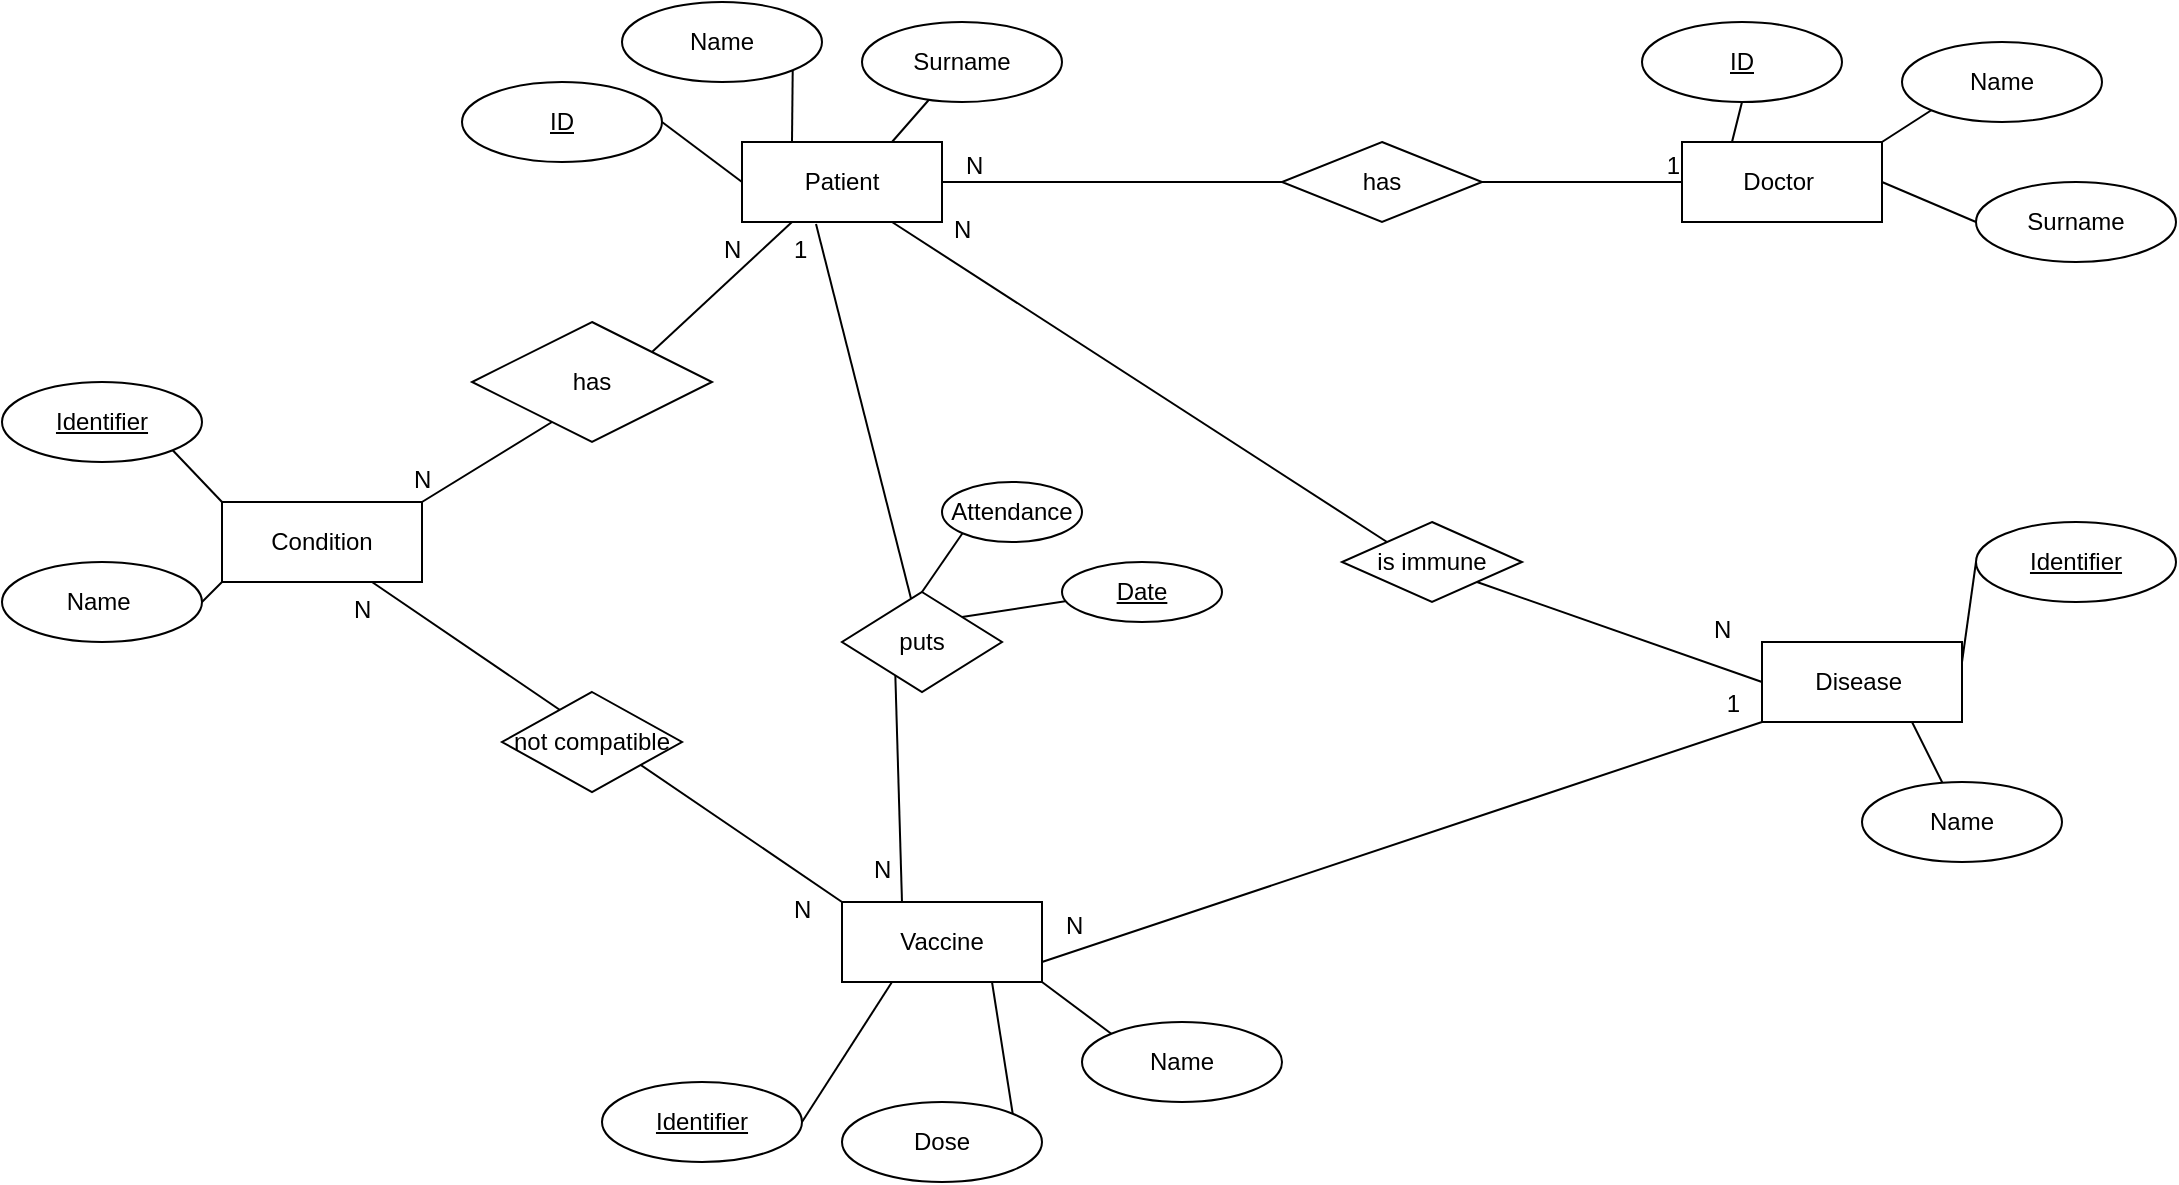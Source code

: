 <mxfile version="21.2.1" type="device">
  <diagram name="Página-1" id="QffRoKn2v6kGI1axIqOQ">
    <mxGraphModel dx="2099" dy="969" grid="1" gridSize="10" guides="1" tooltips="1" connect="1" arrows="1" fold="1" page="1" pageScale="1" pageWidth="827" pageHeight="1169" math="0" shadow="0">
      <root>
        <mxCell id="0" />
        <mxCell id="1" parent="0" />
        <mxCell id="7POUdR2TWD89Ey3vMJYg-50" value="" style="shape=link;html=1;rounded=0;entryX=0;entryY=1;entryDx=0;entryDy=0;width=0;exitX=1;exitY=0.75;exitDx=0;exitDy=0;" parent="1" source="7POUdR2TWD89Ey3vMJYg-3" target="7POUdR2TWD89Ey3vMJYg-4" edge="1">
          <mxGeometry relative="1" as="geometry">
            <mxPoint x="230" y="370" as="sourcePoint" />
            <mxPoint x="390" y="370" as="targetPoint" />
          </mxGeometry>
        </mxCell>
        <mxCell id="7POUdR2TWD89Ey3vMJYg-51" value="N" style="resizable=0;html=1;whiteSpace=wrap;align=left;verticalAlign=bottom;" parent="7POUdR2TWD89Ey3vMJYg-50" connectable="0" vertex="1">
          <mxGeometry x="-1" relative="1" as="geometry">
            <mxPoint x="10" y="-10" as="offset" />
          </mxGeometry>
        </mxCell>
        <mxCell id="7POUdR2TWD89Ey3vMJYg-52" value="1" style="resizable=0;html=1;whiteSpace=wrap;align=right;verticalAlign=bottom;" parent="7POUdR2TWD89Ey3vMJYg-50" connectable="0" vertex="1">
          <mxGeometry x="1" relative="1" as="geometry">
            <mxPoint x="-10" as="offset" />
          </mxGeometry>
        </mxCell>
        <mxCell id="7POUdR2TWD89Ey3vMJYg-1" value="Doctor&amp;nbsp;" style="whiteSpace=wrap;html=1;align=center;" parent="1" vertex="1">
          <mxGeometry x="580" y="170" width="100" height="40" as="geometry" />
        </mxCell>
        <mxCell id="7POUdR2TWD89Ey3vMJYg-2" value="Patient" style="whiteSpace=wrap;html=1;align=center;" parent="1" vertex="1">
          <mxGeometry x="110" y="170" width="100" height="40" as="geometry" />
        </mxCell>
        <mxCell id="7POUdR2TWD89Ey3vMJYg-3" value="Vaccine" style="whiteSpace=wrap;html=1;align=center;" parent="1" vertex="1">
          <mxGeometry x="160" y="550" width="100" height="40" as="geometry" />
        </mxCell>
        <mxCell id="7POUdR2TWD89Ey3vMJYg-4" value="Disease&amp;nbsp;" style="whiteSpace=wrap;html=1;align=center;" parent="1" vertex="1">
          <mxGeometry x="620" y="420" width="100" height="40" as="geometry" />
        </mxCell>
        <mxCell id="7POUdR2TWD89Ey3vMJYg-5" value="Condition" style="whiteSpace=wrap;html=1;align=center;" parent="1" vertex="1">
          <mxGeometry x="-150" y="350" width="100" height="40" as="geometry" />
        </mxCell>
        <mxCell id="7POUdR2TWD89Ey3vMJYg-6" value="ID" style="ellipse;whiteSpace=wrap;html=1;align=center;fontStyle=4;" parent="1" vertex="1">
          <mxGeometry x="-30" y="140" width="100" height="40" as="geometry" />
        </mxCell>
        <mxCell id="7POUdR2TWD89Ey3vMJYg-7" value="Name" style="ellipse;whiteSpace=wrap;html=1;align=center;" parent="1" vertex="1">
          <mxGeometry x="50" y="100" width="100" height="40" as="geometry" />
        </mxCell>
        <mxCell id="7POUdR2TWD89Ey3vMJYg-8" value="Surname" style="ellipse;whiteSpace=wrap;html=1;align=center;" parent="1" vertex="1">
          <mxGeometry x="170" y="110" width="100" height="40" as="geometry" />
        </mxCell>
        <mxCell id="7POUdR2TWD89Ey3vMJYg-9" value="&lt;u&gt;Identifier&lt;/u&gt;" style="ellipse;whiteSpace=wrap;html=1;align=center;" parent="1" vertex="1">
          <mxGeometry x="727" y="360" width="100" height="40" as="geometry" />
        </mxCell>
        <mxCell id="7POUdR2TWD89Ey3vMJYg-10" value="Name" style="ellipse;whiteSpace=wrap;html=1;align=center;" parent="1" vertex="1">
          <mxGeometry x="690" y="120" width="100" height="40" as="geometry" />
        </mxCell>
        <mxCell id="7POUdR2TWD89Ey3vMJYg-11" value="ID" style="ellipse;whiteSpace=wrap;html=1;align=center;fontStyle=4;" parent="1" vertex="1">
          <mxGeometry x="560" y="110" width="100" height="40" as="geometry" />
        </mxCell>
        <mxCell id="7POUdR2TWD89Ey3vMJYg-12" value="Dose" style="ellipse;whiteSpace=wrap;html=1;align=center;" parent="1" vertex="1">
          <mxGeometry x="160" y="650" width="100" height="40" as="geometry" />
        </mxCell>
        <mxCell id="7POUdR2TWD89Ey3vMJYg-13" value="Surname" style="ellipse;whiteSpace=wrap;html=1;align=center;" parent="1" vertex="1">
          <mxGeometry x="727" y="190" width="100" height="40" as="geometry" />
        </mxCell>
        <mxCell id="7POUdR2TWD89Ey3vMJYg-14" value="Identifier" style="ellipse;whiteSpace=wrap;html=1;align=center;fontStyle=4;" parent="1" vertex="1">
          <mxGeometry x="40" y="640" width="100" height="40" as="geometry" />
        </mxCell>
        <mxCell id="7POUdR2TWD89Ey3vMJYg-21" value="" style="shape=link;html=1;rounded=0;width=0;entryX=0;entryY=0.5;entryDx=0;entryDy=0;" parent="1" source="7POUdR2TWD89Ey3vMJYg-17" target="7POUdR2TWD89Ey3vMJYg-1" edge="1">
          <mxGeometry relative="1" as="geometry">
            <mxPoint x="300" y="219.5" as="sourcePoint" />
            <mxPoint x="460" y="219.5" as="targetPoint" />
            <Array as="points">
              <mxPoint x="520" y="190" />
            </Array>
          </mxGeometry>
        </mxCell>
        <mxCell id="7POUdR2TWD89Ey3vMJYg-23" value="1" style="resizable=0;html=1;whiteSpace=wrap;align=right;verticalAlign=bottom;" parent="7POUdR2TWD89Ey3vMJYg-21" connectable="0" vertex="1">
          <mxGeometry x="1" relative="1" as="geometry" />
        </mxCell>
        <mxCell id="7POUdR2TWD89Ey3vMJYg-24" value="" style="shape=link;html=1;rounded=0;width=0;entryX=0;entryY=0.5;entryDx=0;entryDy=0;exitX=1;exitY=0.5;exitDx=0;exitDy=0;" parent="1" source="7POUdR2TWD89Ey3vMJYg-2" target="7POUdR2TWD89Ey3vMJYg-17" edge="1">
          <mxGeometry relative="1" as="geometry">
            <mxPoint x="300" y="219.5" as="sourcePoint" />
            <mxPoint x="560" y="220" as="targetPoint" />
            <Array as="points" />
          </mxGeometry>
        </mxCell>
        <mxCell id="7POUdR2TWD89Ey3vMJYg-25" value="N" style="resizable=0;html=1;whiteSpace=wrap;align=left;verticalAlign=bottom;" parent="7POUdR2TWD89Ey3vMJYg-24" connectable="0" vertex="1">
          <mxGeometry x="-1" relative="1" as="geometry">
            <mxPoint x="10" as="offset" />
          </mxGeometry>
        </mxCell>
        <mxCell id="7POUdR2TWD89Ey3vMJYg-17" value="has" style="shape=rhombus;perimeter=rhombusPerimeter;whiteSpace=wrap;html=1;align=center;" parent="1" vertex="1">
          <mxGeometry x="380" y="170" width="100" height="40" as="geometry" />
        </mxCell>
        <mxCell id="7POUdR2TWD89Ey3vMJYg-28" value="is immune" style="shape=rhombus;perimeter=rhombusPerimeter;whiteSpace=wrap;html=1;align=center;" parent="1" vertex="1">
          <mxGeometry x="410" y="360" width="90" height="40" as="geometry" />
        </mxCell>
        <mxCell id="7POUdR2TWD89Ey3vMJYg-31" value="" style="endArrow=none;html=1;rounded=0;exitX=0.25;exitY=0;exitDx=0;exitDy=0;entryX=1;entryY=1;entryDx=0;entryDy=0;" parent="1" source="7POUdR2TWD89Ey3vMJYg-2" target="7POUdR2TWD89Ey3vMJYg-7" edge="1">
          <mxGeometry relative="1" as="geometry">
            <mxPoint x="330" y="380" as="sourcePoint" />
            <mxPoint x="490" y="380" as="targetPoint" />
            <Array as="points" />
          </mxGeometry>
        </mxCell>
        <mxCell id="7POUdR2TWD89Ey3vMJYg-32" value="" style="endArrow=none;html=1;rounded=0;exitX=0.75;exitY=0;exitDx=0;exitDy=0;" parent="1" source="7POUdR2TWD89Ey3vMJYg-2" target="7POUdR2TWD89Ey3vMJYg-8" edge="1">
          <mxGeometry relative="1" as="geometry">
            <mxPoint x="260" y="210" as="sourcePoint" />
            <mxPoint x="205" y="174" as="targetPoint" />
          </mxGeometry>
        </mxCell>
        <mxCell id="7POUdR2TWD89Ey3vMJYg-33" value="" style="endArrow=none;html=1;rounded=0;exitX=0;exitY=0.5;exitDx=0;exitDy=0;entryX=1;entryY=0.5;entryDx=0;entryDy=0;" parent="1" source="7POUdR2TWD89Ey3vMJYg-2" target="7POUdR2TWD89Ey3vMJYg-6" edge="1">
          <mxGeometry relative="1" as="geometry">
            <mxPoint x="285" y="210" as="sourcePoint" />
            <mxPoint x="288" y="180" as="targetPoint" />
          </mxGeometry>
        </mxCell>
        <mxCell id="7POUdR2TWD89Ey3vMJYg-34" value="" style="endArrow=none;html=1;rounded=0;exitX=0.25;exitY=1;exitDx=0;exitDy=0;entryX=1;entryY=0.5;entryDx=0;entryDy=0;" parent="1" source="7POUdR2TWD89Ey3vMJYg-3" target="7POUdR2TWD89Ey3vMJYg-14" edge="1">
          <mxGeometry relative="1" as="geometry">
            <mxPoint x="210" y="230" as="sourcePoint" />
            <mxPoint x="180" y="220" as="targetPoint" />
          </mxGeometry>
        </mxCell>
        <mxCell id="7POUdR2TWD89Ey3vMJYg-35" value="" style="endArrow=none;html=1;rounded=0;exitX=0.75;exitY=1;exitDx=0;exitDy=0;entryX=1;entryY=0;entryDx=0;entryDy=0;" parent="1" source="7POUdR2TWD89Ey3vMJYg-3" target="7POUdR2TWD89Ey3vMJYg-12" edge="1">
          <mxGeometry relative="1" as="geometry">
            <mxPoint x="140" y="350" as="sourcePoint" />
            <mxPoint x="130" y="340" as="targetPoint" />
          </mxGeometry>
        </mxCell>
        <mxCell id="7POUdR2TWD89Ey3vMJYg-37" value="" style="endArrow=none;html=1;rounded=0;exitX=0.25;exitY=0;exitDx=0;exitDy=0;entryX=0.5;entryY=1;entryDx=0;entryDy=0;" parent="1" source="7POUdR2TWD89Ey3vMJYg-1" target="7POUdR2TWD89Ey3vMJYg-11" edge="1">
          <mxGeometry relative="1" as="geometry">
            <mxPoint x="235" y="210" as="sourcePoint" />
            <mxPoint x="205" y="174" as="targetPoint" />
          </mxGeometry>
        </mxCell>
        <mxCell id="7POUdR2TWD89Ey3vMJYg-38" value="" style="endArrow=none;html=1;rounded=0;exitX=1;exitY=0;exitDx=0;exitDy=0;entryX=0;entryY=1;entryDx=0;entryDy=0;" parent="1" source="7POUdR2TWD89Ey3vMJYg-1" target="7POUdR2TWD89Ey3vMJYg-10" edge="1">
          <mxGeometry relative="1" as="geometry">
            <mxPoint x="595" y="210" as="sourcePoint" />
            <mxPoint x="590" y="190" as="targetPoint" />
          </mxGeometry>
        </mxCell>
        <mxCell id="7POUdR2TWD89Ey3vMJYg-39" value="" style="endArrow=none;html=1;rounded=0;exitX=1;exitY=0.5;exitDx=0;exitDy=0;entryX=0;entryY=0.5;entryDx=0;entryDy=0;" parent="1" source="7POUdR2TWD89Ey3vMJYg-1" target="7POUdR2TWD89Ey3vMJYg-13" edge="1">
          <mxGeometry relative="1" as="geometry">
            <mxPoint x="670" y="210" as="sourcePoint" />
            <mxPoint x="675" y="220" as="targetPoint" />
          </mxGeometry>
        </mxCell>
        <mxCell id="7POUdR2TWD89Ey3vMJYg-40" value="" style="endArrow=none;html=1;rounded=0;exitX=1;exitY=0.25;exitDx=0;exitDy=0;entryX=0;entryY=0.5;entryDx=0;entryDy=0;" parent="1" source="7POUdR2TWD89Ey3vMJYg-4" target="7POUdR2TWD89Ey3vMJYg-9" edge="1">
          <mxGeometry relative="1" as="geometry">
            <mxPoint x="670" y="230" as="sourcePoint" />
            <mxPoint x="690" y="240" as="targetPoint" />
          </mxGeometry>
        </mxCell>
        <mxCell id="7POUdR2TWD89Ey3vMJYg-43" value="" style="endArrow=none;html=1;rounded=0;entryX=0.75;entryY=1;entryDx=0;entryDy=0;exitX=0;exitY=0;exitDx=0;exitDy=0;" parent="1" source="7POUdR2TWD89Ey3vMJYg-28" target="7POUdR2TWD89Ey3vMJYg-2" edge="1">
          <mxGeometry relative="1" as="geometry">
            <mxPoint x="330" y="380" as="sourcePoint" />
            <mxPoint x="270" y="250" as="targetPoint" />
          </mxGeometry>
        </mxCell>
        <mxCell id="7POUdR2TWD89Ey3vMJYg-45" value="" style="endArrow=none;html=1;rounded=0;entryX=0;entryY=0.5;entryDx=0;entryDy=0;exitX=1;exitY=1;exitDx=0;exitDy=0;" parent="1" source="7POUdR2TWD89Ey3vMJYg-28" target="7POUdR2TWD89Ey3vMJYg-4" edge="1">
          <mxGeometry relative="1" as="geometry">
            <mxPoint x="323" y="330" as="sourcePoint" />
            <mxPoint x="240" y="370" as="targetPoint" />
          </mxGeometry>
        </mxCell>
        <mxCell id="7POUdR2TWD89Ey3vMJYg-65" value="" style="endArrow=none;html=1;rounded=0;exitX=1;exitY=0;exitDx=0;exitDy=0;entryX=0.5;entryY=1;entryDx=0;entryDy=0;" parent="1" source="7POUdR2TWD89Ey3vMJYg-59" edge="1">
          <mxGeometry relative="1" as="geometry">
            <mxPoint x="330" y="420" as="sourcePoint" />
            <mxPoint x="302" y="395" as="targetPoint" />
          </mxGeometry>
        </mxCell>
        <mxCell id="7POUdR2TWD89Ey3vMJYg-76" value="N" style="text;strokeColor=none;fillColor=none;spacingLeft=4;spacingRight=4;overflow=hidden;rotatable=0;points=[[0,0.5],[1,0.5]];portConstraint=eastwest;fontSize=12;whiteSpace=wrap;html=1;" parent="1" vertex="1">
          <mxGeometry x="-90" y="390" width="40" height="30" as="geometry" />
        </mxCell>
        <mxCell id="7POUdR2TWD89Ey3vMJYg-81" value="" style="endArrow=none;html=1;rounded=0;exitX=0.25;exitY=1;exitDx=0;exitDy=0;" parent="1" source="7POUdR2TWD89Ey3vMJYg-59" edge="1">
          <mxGeometry relative="1" as="geometry">
            <mxPoint x="330" y="420" as="sourcePoint" />
            <mxPoint x="190" y="550" as="targetPoint" />
          </mxGeometry>
        </mxCell>
        <mxCell id="7POUdR2TWD89Ey3vMJYg-82" value="" style="endArrow=none;html=1;rounded=0;exitX=0.37;exitY=1.025;exitDx=0;exitDy=0;exitPerimeter=0;" parent="1" source="7POUdR2TWD89Ey3vMJYg-2" target="7POUdR2TWD89Ey3vMJYg-59" edge="1">
          <mxGeometry relative="1" as="geometry">
            <mxPoint x="205" y="270" as="sourcePoint" />
            <mxPoint x="225" y="540" as="targetPoint" />
          </mxGeometry>
        </mxCell>
        <mxCell id="7POUdR2TWD89Ey3vMJYg-59" value="puts" style="shape=rhombus;perimeter=rhombusPerimeter;whiteSpace=wrap;html=1;align=center;" parent="1" vertex="1">
          <mxGeometry x="160" y="395" width="80" height="50" as="geometry" />
        </mxCell>
        <mxCell id="7POUdR2TWD89Ey3vMJYg-85" value="N" style="text;strokeColor=none;fillColor=none;spacingLeft=4;spacingRight=4;overflow=hidden;rotatable=0;points=[[0,0.5],[1,0.5]];portConstraint=eastwest;fontSize=12;whiteSpace=wrap;html=1;" parent="1" vertex="1">
          <mxGeometry x="170" y="520" width="20" height="30" as="geometry" />
        </mxCell>
        <mxCell id="7POUdR2TWD89Ey3vMJYg-86" value="1" style="text;strokeColor=none;fillColor=none;spacingLeft=4;spacingRight=4;overflow=hidden;rotatable=0;points=[[0,0.5],[1,0.5]];portConstraint=eastwest;fontSize=12;whiteSpace=wrap;html=1;" parent="1" vertex="1">
          <mxGeometry x="130" y="210" width="20" height="30" as="geometry" />
        </mxCell>
        <mxCell id="7POUdR2TWD89Ey3vMJYg-89" value="&lt;u&gt;Identifier&lt;/u&gt;" style="ellipse;whiteSpace=wrap;html=1;align=center;" parent="1" vertex="1">
          <mxGeometry x="-260" y="290" width="100" height="40" as="geometry" />
        </mxCell>
        <mxCell id="7POUdR2TWD89Ey3vMJYg-90" value="" style="endArrow=none;html=1;rounded=0;exitX=1;exitY=1;exitDx=0;exitDy=0;entryX=0;entryY=0;entryDx=0;entryDy=0;" parent="1" source="7POUdR2TWD89Ey3vMJYg-89" target="7POUdR2TWD89Ey3vMJYg-5" edge="1">
          <mxGeometry relative="1" as="geometry">
            <mxPoint x="80" y="420" as="sourcePoint" />
            <mxPoint x="240" y="420" as="targetPoint" />
          </mxGeometry>
        </mxCell>
        <mxCell id="7POUdR2TWD89Ey3vMJYg-92" value="" style="endArrow=none;html=1;rounded=0;exitX=0.75;exitY=1;exitDx=0;exitDy=0;entryX=0;entryY=0;entryDx=0;entryDy=0;" parent="1" source="7POUdR2TWD89Ey3vMJYg-5" target="7POUdR2TWD89Ey3vMJYg-3" edge="1">
          <mxGeometry relative="1" as="geometry">
            <mxPoint x="-75" y="390" as="sourcePoint" />
            <mxPoint x="140" y="550" as="targetPoint" />
          </mxGeometry>
        </mxCell>
        <mxCell id="7POUdR2TWD89Ey3vMJYg-71" value="not compatible" style="shape=rhombus;perimeter=rhombusPerimeter;whiteSpace=wrap;html=1;align=center;" parent="1" vertex="1">
          <mxGeometry x="-10" y="445" width="90" height="50" as="geometry" />
        </mxCell>
        <mxCell id="7POUdR2TWD89Ey3vMJYg-93" value="N" style="text;strokeColor=none;fillColor=none;spacingLeft=4;spacingRight=4;overflow=hidden;rotatable=0;points=[[0,0.5],[1,0.5]];portConstraint=eastwest;fontSize=12;whiteSpace=wrap;html=1;" parent="1" vertex="1">
          <mxGeometry x="130" y="540" width="20" height="30" as="geometry" />
        </mxCell>
        <mxCell id="iXqkvxT83hedPS_u99TY-1" value="" style="endArrow=none;html=1;rounded=0;exitX=1;exitY=0;exitDx=0;exitDy=0;entryX=0.25;entryY=1;entryDx=0;entryDy=0;" parent="1" source="iXqkvxT83hedPS_u99TY-3" target="7POUdR2TWD89Ey3vMJYg-2" edge="1">
          <mxGeometry relative="1" as="geometry">
            <mxPoint x="210" y="460" as="sourcePoint" />
            <mxPoint x="370" y="460" as="targetPoint" />
          </mxGeometry>
        </mxCell>
        <mxCell id="iXqkvxT83hedPS_u99TY-4" value="" style="endArrow=none;html=1;rounded=0;exitX=1;exitY=0;exitDx=0;exitDy=0;entryX=0.25;entryY=1;entryDx=0;entryDy=0;" parent="1" source="7POUdR2TWD89Ey3vMJYg-5" target="iXqkvxT83hedPS_u99TY-3" edge="1">
          <mxGeometry relative="1" as="geometry">
            <mxPoint x="-50" y="370" as="sourcePoint" />
            <mxPoint x="135" y="210" as="targetPoint" />
          </mxGeometry>
        </mxCell>
        <mxCell id="iXqkvxT83hedPS_u99TY-3" value="has" style="shape=rhombus;perimeter=rhombusPerimeter;whiteSpace=wrap;html=1;align=center;" parent="1" vertex="1">
          <mxGeometry x="-25" y="260" width="120" height="60" as="geometry" />
        </mxCell>
        <mxCell id="iXqkvxT83hedPS_u99TY-5" value="N" style="text;strokeColor=none;fillColor=none;spacingLeft=4;spacingRight=4;overflow=hidden;rotatable=0;points=[[0,0.5],[1,0.5]];portConstraint=eastwest;fontSize=12;whiteSpace=wrap;html=1;" parent="1" vertex="1">
          <mxGeometry x="-60" y="325" width="20" height="30" as="geometry" />
        </mxCell>
        <mxCell id="iXqkvxT83hedPS_u99TY-6" value="N" style="text;strokeColor=none;fillColor=none;spacingLeft=4;spacingRight=4;overflow=hidden;rotatable=0;points=[[0,0.5],[1,0.5]];portConstraint=eastwest;fontSize=12;whiteSpace=wrap;html=1;" parent="1" vertex="1">
          <mxGeometry x="95" y="210" width="20" height="30" as="geometry" />
        </mxCell>
        <mxCell id="emaxM_esZ3MPcGWXdcEz-2" value="Date" style="ellipse;whiteSpace=wrap;html=1;align=center;fontStyle=4;" parent="1" vertex="1">
          <mxGeometry x="270" y="380" width="80" height="30" as="geometry" />
        </mxCell>
        <mxCell id="emaxM_esZ3MPcGWXdcEz-3" value="Attendance" style="ellipse;whiteSpace=wrap;html=1;align=center;" parent="1" vertex="1">
          <mxGeometry x="210" y="340" width="70" height="30" as="geometry" />
        </mxCell>
        <mxCell id="emaxM_esZ3MPcGWXdcEz-4" value="" style="endArrow=none;html=1;rounded=0;exitX=0.5;exitY=0;exitDx=0;exitDy=0;entryX=0;entryY=1;entryDx=0;entryDy=0;" parent="1" source="7POUdR2TWD89Ey3vMJYg-59" target="emaxM_esZ3MPcGWXdcEz-3" edge="1">
          <mxGeometry relative="1" as="geometry">
            <mxPoint x="200" y="510" as="sourcePoint" />
            <mxPoint x="360" y="510" as="targetPoint" />
          </mxGeometry>
        </mxCell>
        <mxCell id="emaxM_esZ3MPcGWXdcEz-6" value="N" style="text;strokeColor=none;fillColor=none;spacingLeft=4;spacingRight=4;overflow=hidden;rotatable=0;points=[[0,0.5],[1,0.5]];portConstraint=eastwest;fontSize=12;whiteSpace=wrap;html=1;" parent="1" vertex="1">
          <mxGeometry x="210" y="200" width="20" height="30" as="geometry" />
        </mxCell>
        <mxCell id="emaxM_esZ3MPcGWXdcEz-7" value="N" style="text;strokeColor=none;fillColor=none;spacingLeft=4;spacingRight=4;overflow=hidden;rotatable=0;points=[[0,0.5],[1,0.5]];portConstraint=eastwest;fontSize=12;whiteSpace=wrap;html=1;" parent="1" vertex="1">
          <mxGeometry x="590" y="400" width="20" height="30" as="geometry" />
        </mxCell>
        <mxCell id="Ct-xR7AoPT9zTteACkHE-1" value="Name&amp;nbsp;" style="ellipse;whiteSpace=wrap;html=1;align=center;" vertex="1" parent="1">
          <mxGeometry x="-260" y="380" width="100" height="40" as="geometry" />
        </mxCell>
        <mxCell id="Ct-xR7AoPT9zTteACkHE-2" value="" style="endArrow=none;html=1;rounded=0;exitX=0;exitY=1;exitDx=0;exitDy=0;entryX=1;entryY=0.5;entryDx=0;entryDy=0;" edge="1" parent="1" source="7POUdR2TWD89Ey3vMJYg-5" target="Ct-xR7AoPT9zTteACkHE-1">
          <mxGeometry relative="1" as="geometry">
            <mxPoint x="220" y="400" as="sourcePoint" />
            <mxPoint x="380" y="400" as="targetPoint" />
          </mxGeometry>
        </mxCell>
        <mxCell id="Ct-xR7AoPT9zTteACkHE-3" value="Name" style="ellipse;whiteSpace=wrap;html=1;align=center;" vertex="1" parent="1">
          <mxGeometry x="670" y="490" width="100" height="40" as="geometry" />
        </mxCell>
        <mxCell id="Ct-xR7AoPT9zTteACkHE-4" value="" style="endArrow=none;html=1;rounded=0;entryX=0.75;entryY=1;entryDx=0;entryDy=0;" edge="1" parent="1" source="Ct-xR7AoPT9zTteACkHE-3" target="7POUdR2TWD89Ey3vMJYg-4">
          <mxGeometry relative="1" as="geometry">
            <mxPoint x="220" y="400" as="sourcePoint" />
            <mxPoint x="380" y="400" as="targetPoint" />
          </mxGeometry>
        </mxCell>
        <mxCell id="Ct-xR7AoPT9zTteACkHE-5" value="Name" style="ellipse;whiteSpace=wrap;html=1;align=center;" vertex="1" parent="1">
          <mxGeometry x="280" y="610" width="100" height="40" as="geometry" />
        </mxCell>
        <mxCell id="Ct-xR7AoPT9zTteACkHE-6" value="" style="endArrow=none;html=1;rounded=0;exitX=1;exitY=1;exitDx=0;exitDy=0;entryX=0;entryY=0;entryDx=0;entryDy=0;" edge="1" parent="1" source="7POUdR2TWD89Ey3vMJYg-3" target="Ct-xR7AoPT9zTteACkHE-5">
          <mxGeometry relative="1" as="geometry">
            <mxPoint x="220" y="400" as="sourcePoint" />
            <mxPoint x="380" y="400" as="targetPoint" />
          </mxGeometry>
        </mxCell>
      </root>
    </mxGraphModel>
  </diagram>
</mxfile>

